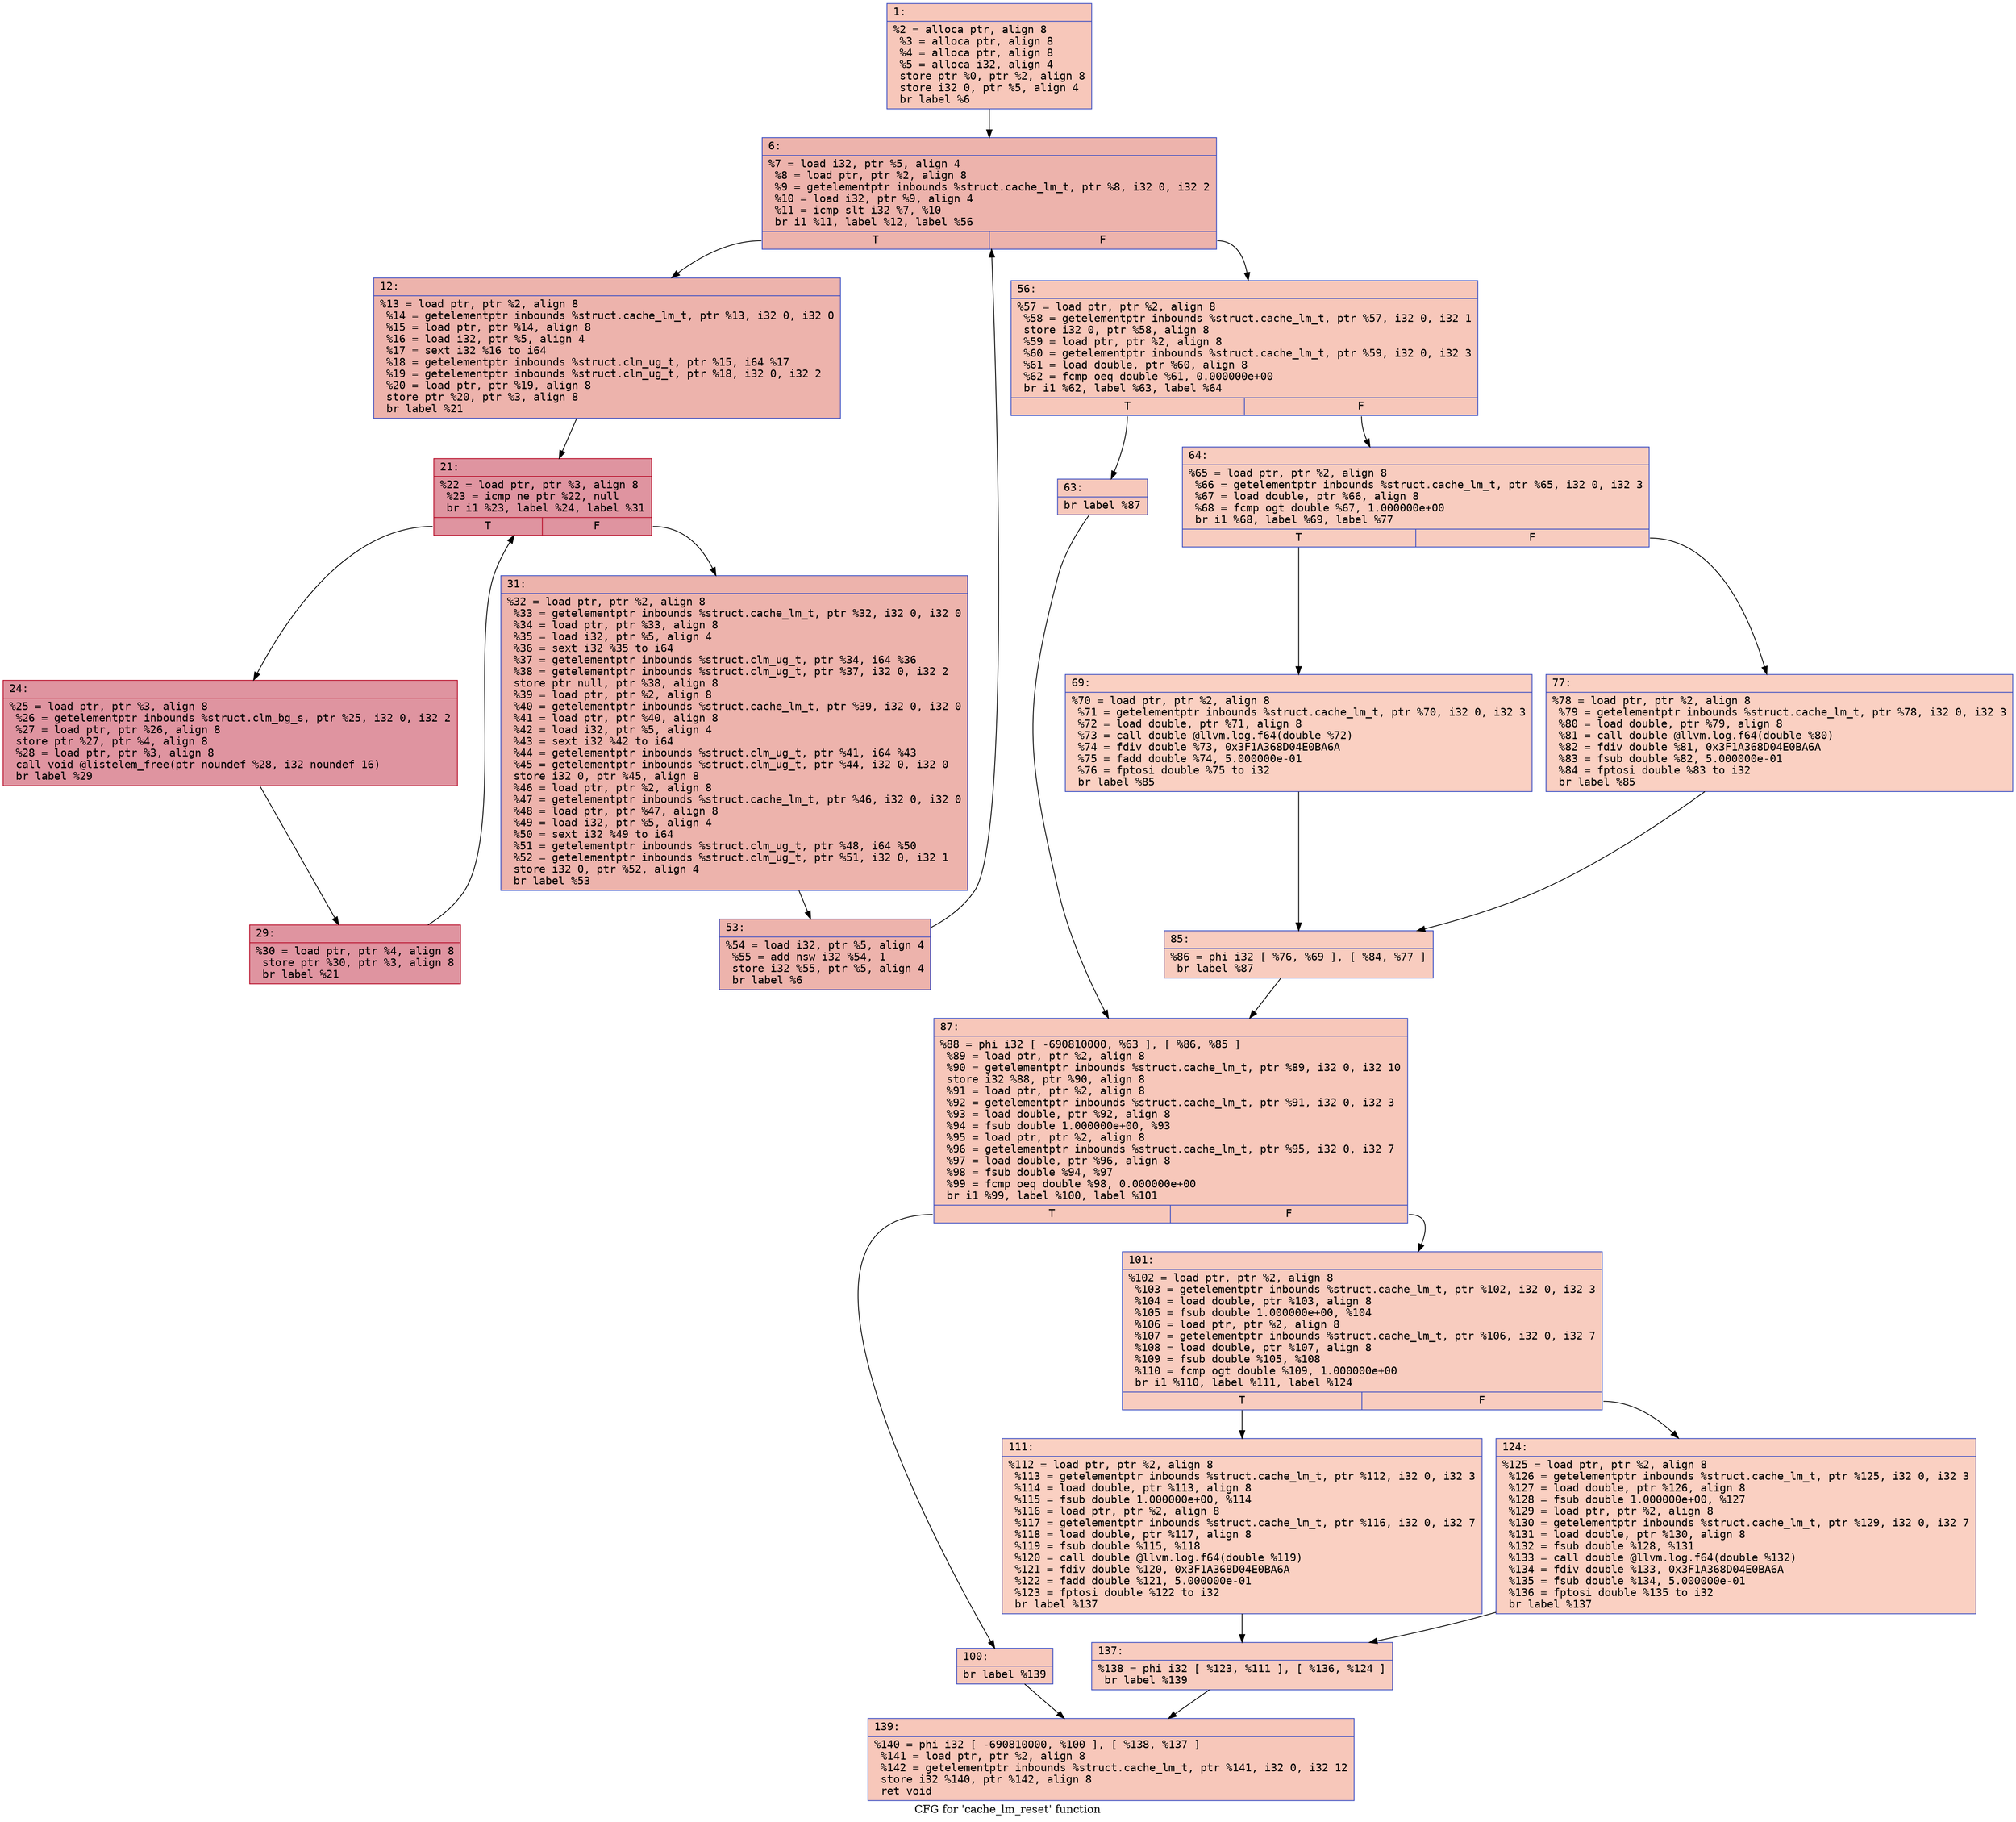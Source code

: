 digraph "CFG for 'cache_lm_reset' function" {
	label="CFG for 'cache_lm_reset' function";

	Node0x60000034ed00 [shape=record,color="#3d50c3ff", style=filled, fillcolor="#ec7f6370" fontname="Courier",label="{1:\l|  %2 = alloca ptr, align 8\l  %3 = alloca ptr, align 8\l  %4 = alloca ptr, align 8\l  %5 = alloca i32, align 4\l  store ptr %0, ptr %2, align 8\l  store i32 0, ptr %5, align 4\l  br label %6\l}"];
	Node0x60000034ed00 -> Node0x60000034f020[tooltip="1 -> 6\nProbability 100.00%" ];
	Node0x60000034f020 [shape=record,color="#3d50c3ff", style=filled, fillcolor="#d6524470" fontname="Courier",label="{6:\l|  %7 = load i32, ptr %5, align 4\l  %8 = load ptr, ptr %2, align 8\l  %9 = getelementptr inbounds %struct.cache_lm_t, ptr %8, i32 0, i32 2\l  %10 = load i32, ptr %9, align 4\l  %11 = icmp slt i32 %7, %10\l  br i1 %11, label %12, label %56\l|{<s0>T|<s1>F}}"];
	Node0x60000034f020:s0 -> Node0x60000034f070[tooltip="6 -> 12\nProbability 96.88%" ];
	Node0x60000034f020:s1 -> Node0x60000034f250[tooltip="6 -> 56\nProbability 3.12%" ];
	Node0x60000034f070 [shape=record,color="#3d50c3ff", style=filled, fillcolor="#d6524470" fontname="Courier",label="{12:\l|  %13 = load ptr, ptr %2, align 8\l  %14 = getelementptr inbounds %struct.cache_lm_t, ptr %13, i32 0, i32 0\l  %15 = load ptr, ptr %14, align 8\l  %16 = load i32, ptr %5, align 4\l  %17 = sext i32 %16 to i64\l  %18 = getelementptr inbounds %struct.clm_ug_t, ptr %15, i64 %17\l  %19 = getelementptr inbounds %struct.clm_ug_t, ptr %18, i32 0, i32 2\l  %20 = load ptr, ptr %19, align 8\l  store ptr %20, ptr %3, align 8\l  br label %21\l}"];
	Node0x60000034f070 -> Node0x60000034f0c0[tooltip="12 -> 21\nProbability 100.00%" ];
	Node0x60000034f0c0 [shape=record,color="#b70d28ff", style=filled, fillcolor="#b70d2870" fontname="Courier",label="{21:\l|  %22 = load ptr, ptr %3, align 8\l  %23 = icmp ne ptr %22, null\l  br i1 %23, label %24, label %31\l|{<s0>T|<s1>F}}"];
	Node0x60000034f0c0:s0 -> Node0x60000034f110[tooltip="21 -> 24\nProbability 96.88%" ];
	Node0x60000034f0c0:s1 -> Node0x60000034f1b0[tooltip="21 -> 31\nProbability 3.12%" ];
	Node0x60000034f110 [shape=record,color="#b70d28ff", style=filled, fillcolor="#b70d2870" fontname="Courier",label="{24:\l|  %25 = load ptr, ptr %3, align 8\l  %26 = getelementptr inbounds %struct.clm_bg_s, ptr %25, i32 0, i32 2\l  %27 = load ptr, ptr %26, align 8\l  store ptr %27, ptr %4, align 8\l  %28 = load ptr, ptr %3, align 8\l  call void @listelem_free(ptr noundef %28, i32 noundef 16)\l  br label %29\l}"];
	Node0x60000034f110 -> Node0x60000034f160[tooltip="24 -> 29\nProbability 100.00%" ];
	Node0x60000034f160 [shape=record,color="#b70d28ff", style=filled, fillcolor="#b70d2870" fontname="Courier",label="{29:\l|  %30 = load ptr, ptr %4, align 8\l  store ptr %30, ptr %3, align 8\l  br label %21\l}"];
	Node0x60000034f160 -> Node0x60000034f0c0[tooltip="29 -> 21\nProbability 100.00%" ];
	Node0x60000034f1b0 [shape=record,color="#3d50c3ff", style=filled, fillcolor="#d6524470" fontname="Courier",label="{31:\l|  %32 = load ptr, ptr %2, align 8\l  %33 = getelementptr inbounds %struct.cache_lm_t, ptr %32, i32 0, i32 0\l  %34 = load ptr, ptr %33, align 8\l  %35 = load i32, ptr %5, align 4\l  %36 = sext i32 %35 to i64\l  %37 = getelementptr inbounds %struct.clm_ug_t, ptr %34, i64 %36\l  %38 = getelementptr inbounds %struct.clm_ug_t, ptr %37, i32 0, i32 2\l  store ptr null, ptr %38, align 8\l  %39 = load ptr, ptr %2, align 8\l  %40 = getelementptr inbounds %struct.cache_lm_t, ptr %39, i32 0, i32 0\l  %41 = load ptr, ptr %40, align 8\l  %42 = load i32, ptr %5, align 4\l  %43 = sext i32 %42 to i64\l  %44 = getelementptr inbounds %struct.clm_ug_t, ptr %41, i64 %43\l  %45 = getelementptr inbounds %struct.clm_ug_t, ptr %44, i32 0, i32 0\l  store i32 0, ptr %45, align 8\l  %46 = load ptr, ptr %2, align 8\l  %47 = getelementptr inbounds %struct.cache_lm_t, ptr %46, i32 0, i32 0\l  %48 = load ptr, ptr %47, align 8\l  %49 = load i32, ptr %5, align 4\l  %50 = sext i32 %49 to i64\l  %51 = getelementptr inbounds %struct.clm_ug_t, ptr %48, i64 %50\l  %52 = getelementptr inbounds %struct.clm_ug_t, ptr %51, i32 0, i32 1\l  store i32 0, ptr %52, align 4\l  br label %53\l}"];
	Node0x60000034f1b0 -> Node0x60000034f200[tooltip="31 -> 53\nProbability 100.00%" ];
	Node0x60000034f200 [shape=record,color="#3d50c3ff", style=filled, fillcolor="#d6524470" fontname="Courier",label="{53:\l|  %54 = load i32, ptr %5, align 4\l  %55 = add nsw i32 %54, 1\l  store i32 %55, ptr %5, align 4\l  br label %6\l}"];
	Node0x60000034f200 -> Node0x60000034f020[tooltip="53 -> 6\nProbability 100.00%" ];
	Node0x60000034f250 [shape=record,color="#3d50c3ff", style=filled, fillcolor="#ec7f6370" fontname="Courier",label="{56:\l|  %57 = load ptr, ptr %2, align 8\l  %58 = getelementptr inbounds %struct.cache_lm_t, ptr %57, i32 0, i32 1\l  store i32 0, ptr %58, align 8\l  %59 = load ptr, ptr %2, align 8\l  %60 = getelementptr inbounds %struct.cache_lm_t, ptr %59, i32 0, i32 3\l  %61 = load double, ptr %60, align 8\l  %62 = fcmp oeq double %61, 0.000000e+00\l  br i1 %62, label %63, label %64\l|{<s0>T|<s1>F}}"];
	Node0x60000034f250:s0 -> Node0x60000034f2a0[tooltip="56 -> 63\nProbability 62.50%" ];
	Node0x60000034f250:s1 -> Node0x60000034f2f0[tooltip="56 -> 64\nProbability 37.50%" ];
	Node0x60000034f2a0 [shape=record,color="#3d50c3ff", style=filled, fillcolor="#ed836670" fontname="Courier",label="{63:\l|  br label %87\l}"];
	Node0x60000034f2a0 -> Node0x60000034f430[tooltip="63 -> 87\nProbability 100.00%" ];
	Node0x60000034f2f0 [shape=record,color="#3d50c3ff", style=filled, fillcolor="#f08b6e70" fontname="Courier",label="{64:\l|  %65 = load ptr, ptr %2, align 8\l  %66 = getelementptr inbounds %struct.cache_lm_t, ptr %65, i32 0, i32 3\l  %67 = load double, ptr %66, align 8\l  %68 = fcmp ogt double %67, 1.000000e+00\l  br i1 %68, label %69, label %77\l|{<s0>T|<s1>F}}"];
	Node0x60000034f2f0:s0 -> Node0x60000034f340[tooltip="64 -> 69\nProbability 50.00%" ];
	Node0x60000034f2f0:s1 -> Node0x60000034f390[tooltip="64 -> 77\nProbability 50.00%" ];
	Node0x60000034f340 [shape=record,color="#3d50c3ff", style=filled, fillcolor="#f3947570" fontname="Courier",label="{69:\l|  %70 = load ptr, ptr %2, align 8\l  %71 = getelementptr inbounds %struct.cache_lm_t, ptr %70, i32 0, i32 3\l  %72 = load double, ptr %71, align 8\l  %73 = call double @llvm.log.f64(double %72)\l  %74 = fdiv double %73, 0x3F1A368D04E0BA6A\l  %75 = fadd double %74, 5.000000e-01\l  %76 = fptosi double %75 to i32\l  br label %85\l}"];
	Node0x60000034f340 -> Node0x60000034f3e0[tooltip="69 -> 85\nProbability 100.00%" ];
	Node0x60000034f390 [shape=record,color="#3d50c3ff", style=filled, fillcolor="#f3947570" fontname="Courier",label="{77:\l|  %78 = load ptr, ptr %2, align 8\l  %79 = getelementptr inbounds %struct.cache_lm_t, ptr %78, i32 0, i32 3\l  %80 = load double, ptr %79, align 8\l  %81 = call double @llvm.log.f64(double %80)\l  %82 = fdiv double %81, 0x3F1A368D04E0BA6A\l  %83 = fsub double %82, 5.000000e-01\l  %84 = fptosi double %83 to i32\l  br label %85\l}"];
	Node0x60000034f390 -> Node0x60000034f3e0[tooltip="77 -> 85\nProbability 100.00%" ];
	Node0x60000034f3e0 [shape=record,color="#3d50c3ff", style=filled, fillcolor="#f08b6e70" fontname="Courier",label="{85:\l|  %86 = phi i32 [ %76, %69 ], [ %84, %77 ]\l  br label %87\l}"];
	Node0x60000034f3e0 -> Node0x60000034f430[tooltip="85 -> 87\nProbability 100.00%" ];
	Node0x60000034f430 [shape=record,color="#3d50c3ff", style=filled, fillcolor="#ec7f6370" fontname="Courier",label="{87:\l|  %88 = phi i32 [ -690810000, %63 ], [ %86, %85 ]\l  %89 = load ptr, ptr %2, align 8\l  %90 = getelementptr inbounds %struct.cache_lm_t, ptr %89, i32 0, i32 10\l  store i32 %88, ptr %90, align 8\l  %91 = load ptr, ptr %2, align 8\l  %92 = getelementptr inbounds %struct.cache_lm_t, ptr %91, i32 0, i32 3\l  %93 = load double, ptr %92, align 8\l  %94 = fsub double 1.000000e+00, %93\l  %95 = load ptr, ptr %2, align 8\l  %96 = getelementptr inbounds %struct.cache_lm_t, ptr %95, i32 0, i32 7\l  %97 = load double, ptr %96, align 8\l  %98 = fsub double %94, %97\l  %99 = fcmp oeq double %98, 0.000000e+00\l  br i1 %99, label %100, label %101\l|{<s0>T|<s1>F}}"];
	Node0x60000034f430:s0 -> Node0x60000034f480[tooltip="87 -> 100\nProbability 62.50%" ];
	Node0x60000034f430:s1 -> Node0x60000034f4d0[tooltip="87 -> 101\nProbability 37.50%" ];
	Node0x60000034f480 [shape=record,color="#3d50c3ff", style=filled, fillcolor="#ed836670" fontname="Courier",label="{100:\l|  br label %139\l}"];
	Node0x60000034f480 -> Node0x60000034f610[tooltip="100 -> 139\nProbability 100.00%" ];
	Node0x60000034f4d0 [shape=record,color="#3d50c3ff", style=filled, fillcolor="#f08b6e70" fontname="Courier",label="{101:\l|  %102 = load ptr, ptr %2, align 8\l  %103 = getelementptr inbounds %struct.cache_lm_t, ptr %102, i32 0, i32 3\l  %104 = load double, ptr %103, align 8\l  %105 = fsub double 1.000000e+00, %104\l  %106 = load ptr, ptr %2, align 8\l  %107 = getelementptr inbounds %struct.cache_lm_t, ptr %106, i32 0, i32 7\l  %108 = load double, ptr %107, align 8\l  %109 = fsub double %105, %108\l  %110 = fcmp ogt double %109, 1.000000e+00\l  br i1 %110, label %111, label %124\l|{<s0>T|<s1>F}}"];
	Node0x60000034f4d0:s0 -> Node0x60000034f520[tooltip="101 -> 111\nProbability 50.00%" ];
	Node0x60000034f4d0:s1 -> Node0x60000034f570[tooltip="101 -> 124\nProbability 50.00%" ];
	Node0x60000034f520 [shape=record,color="#3d50c3ff", style=filled, fillcolor="#f3947570" fontname="Courier",label="{111:\l|  %112 = load ptr, ptr %2, align 8\l  %113 = getelementptr inbounds %struct.cache_lm_t, ptr %112, i32 0, i32 3\l  %114 = load double, ptr %113, align 8\l  %115 = fsub double 1.000000e+00, %114\l  %116 = load ptr, ptr %2, align 8\l  %117 = getelementptr inbounds %struct.cache_lm_t, ptr %116, i32 0, i32 7\l  %118 = load double, ptr %117, align 8\l  %119 = fsub double %115, %118\l  %120 = call double @llvm.log.f64(double %119)\l  %121 = fdiv double %120, 0x3F1A368D04E0BA6A\l  %122 = fadd double %121, 5.000000e-01\l  %123 = fptosi double %122 to i32\l  br label %137\l}"];
	Node0x60000034f520 -> Node0x60000034f5c0[tooltip="111 -> 137\nProbability 100.00%" ];
	Node0x60000034f570 [shape=record,color="#3d50c3ff", style=filled, fillcolor="#f3947570" fontname="Courier",label="{124:\l|  %125 = load ptr, ptr %2, align 8\l  %126 = getelementptr inbounds %struct.cache_lm_t, ptr %125, i32 0, i32 3\l  %127 = load double, ptr %126, align 8\l  %128 = fsub double 1.000000e+00, %127\l  %129 = load ptr, ptr %2, align 8\l  %130 = getelementptr inbounds %struct.cache_lm_t, ptr %129, i32 0, i32 7\l  %131 = load double, ptr %130, align 8\l  %132 = fsub double %128, %131\l  %133 = call double @llvm.log.f64(double %132)\l  %134 = fdiv double %133, 0x3F1A368D04E0BA6A\l  %135 = fsub double %134, 5.000000e-01\l  %136 = fptosi double %135 to i32\l  br label %137\l}"];
	Node0x60000034f570 -> Node0x60000034f5c0[tooltip="124 -> 137\nProbability 100.00%" ];
	Node0x60000034f5c0 [shape=record,color="#3d50c3ff", style=filled, fillcolor="#f08b6e70" fontname="Courier",label="{137:\l|  %138 = phi i32 [ %123, %111 ], [ %136, %124 ]\l  br label %139\l}"];
	Node0x60000034f5c0 -> Node0x60000034f610[tooltip="137 -> 139\nProbability 100.00%" ];
	Node0x60000034f610 [shape=record,color="#3d50c3ff", style=filled, fillcolor="#ec7f6370" fontname="Courier",label="{139:\l|  %140 = phi i32 [ -690810000, %100 ], [ %138, %137 ]\l  %141 = load ptr, ptr %2, align 8\l  %142 = getelementptr inbounds %struct.cache_lm_t, ptr %141, i32 0, i32 12\l  store i32 %140, ptr %142, align 8\l  ret void\l}"];
}
